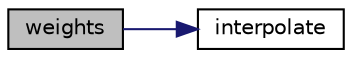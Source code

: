 digraph "weights"
{
  bgcolor="transparent";
  edge [fontname="Helvetica",fontsize="10",labelfontname="Helvetica",labelfontsize="10"];
  node [fontname="Helvetica",fontsize="10",shape=record];
  rankdir="LR";
  Node106 [label="weights",height=0.2,width=0.4,color="black", fillcolor="grey75", style="filled", fontcolor="black"];
  Node106 -> Node107 [color="midnightblue",fontsize="10",style="solid",fontname="Helvetica"];
  Node107 [label="interpolate",height=0.2,width=0.4,color="black",URL="$a24005.html#a61b72a6e1c6c87abb17e1e513dc64b03",tooltip="Return the face-interpolate of the given cell field. "];
}
